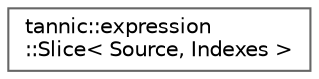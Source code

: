 digraph "Graphical Class Hierarchy"
{
 // LATEX_PDF_SIZE
  bgcolor="transparent";
  edge [fontname=Helvetica,fontsize=10,labelfontname=Helvetica,labelfontsize=10];
  node [fontname=Helvetica,fontsize=10,shape=box,height=0.2,width=0.4];
  rankdir="LR";
  Node0 [id="Node000000",label="tannic::expression\l::Slice\< Source, Indexes \>",height=0.2,width=0.4,color="grey40", fillcolor="white", style="filled",URL="$dd/d0f/classtannic_1_1expression_1_1Slice.html",tooltip=" "];
}
